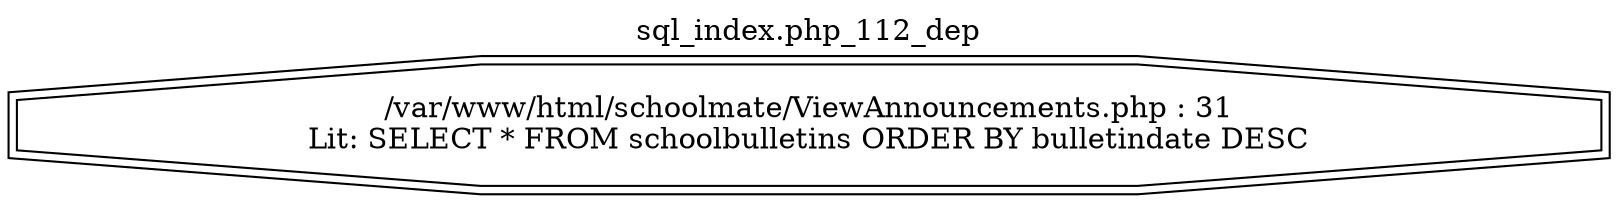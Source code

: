digraph cfg {
  label="sql_index.php_112_dep";
  labelloc=t;
  n1 [shape=doubleoctagon, label="/var/www/html/schoolmate/ViewAnnouncements.php : 31\nLit: SELECT * FROM schoolbulletins ORDER BY bulletindate DESC\n"];
}
